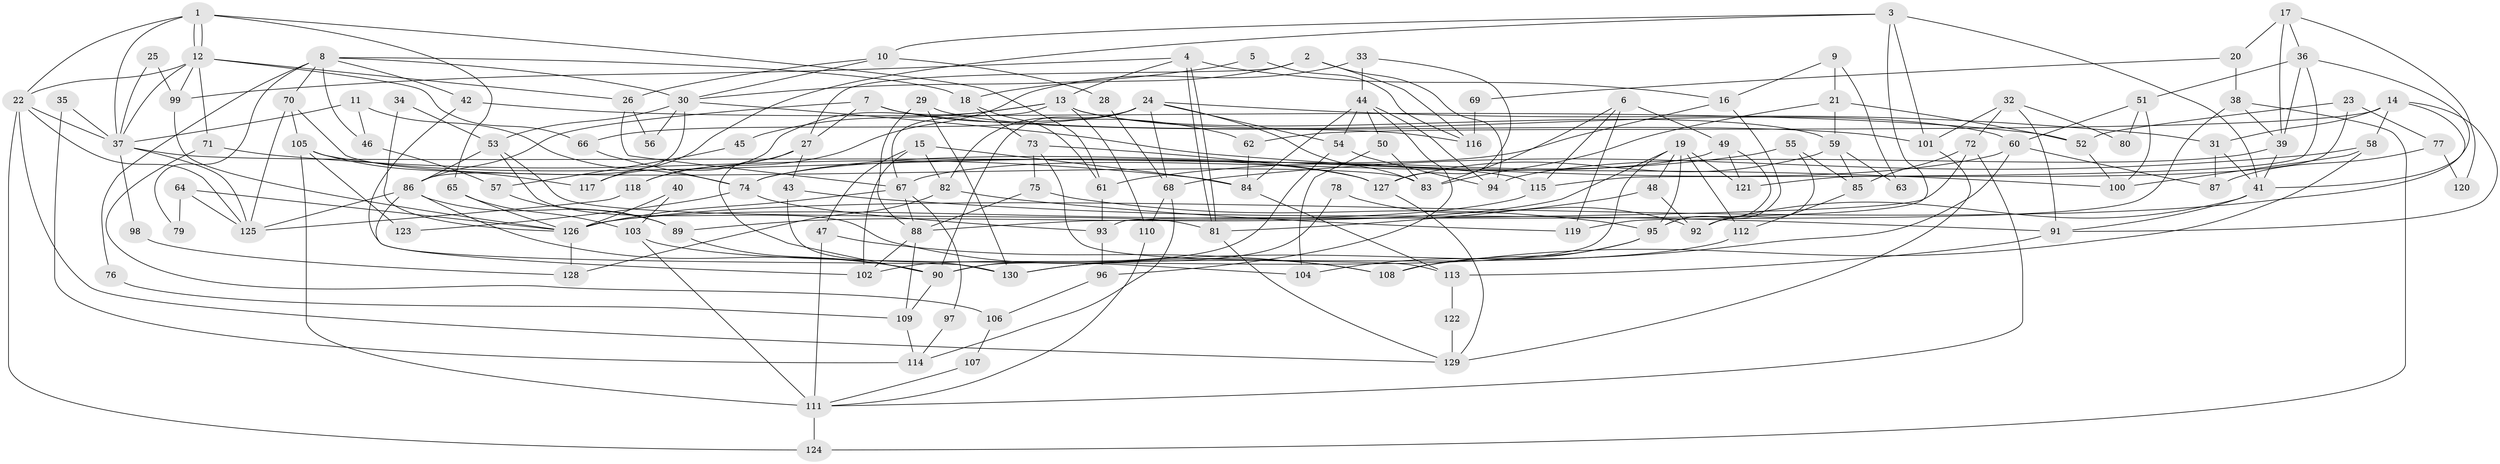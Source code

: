 // Generated by graph-tools (version 1.1) at 2025/02/03/09/25 03:02:03]
// undirected, 130 vertices, 260 edges
graph export_dot {
graph [start="1"]
  node [color=gray90,style=filled];
  1;
  2;
  3;
  4;
  5;
  6;
  7;
  8;
  9;
  10;
  11;
  12;
  13;
  14;
  15;
  16;
  17;
  18;
  19;
  20;
  21;
  22;
  23;
  24;
  25;
  26;
  27;
  28;
  29;
  30;
  31;
  32;
  33;
  34;
  35;
  36;
  37;
  38;
  39;
  40;
  41;
  42;
  43;
  44;
  45;
  46;
  47;
  48;
  49;
  50;
  51;
  52;
  53;
  54;
  55;
  56;
  57;
  58;
  59;
  60;
  61;
  62;
  63;
  64;
  65;
  66;
  67;
  68;
  69;
  70;
  71;
  72;
  73;
  74;
  75;
  76;
  77;
  78;
  79;
  80;
  81;
  82;
  83;
  84;
  85;
  86;
  87;
  88;
  89;
  90;
  91;
  92;
  93;
  94;
  95;
  96;
  97;
  98;
  99;
  100;
  101;
  102;
  103;
  104;
  105;
  106;
  107;
  108;
  109;
  110;
  111;
  112;
  113;
  114;
  115;
  116;
  117;
  118;
  119;
  120;
  121;
  122;
  123;
  124;
  125;
  126;
  127;
  128;
  129;
  130;
  1 -- 12;
  1 -- 12;
  1 -- 22;
  1 -- 37;
  1 -- 61;
  1 -- 65;
  2 -- 27;
  2 -- 94;
  2 -- 18;
  2 -- 116;
  3 -- 10;
  3 -- 41;
  3 -- 93;
  3 -- 101;
  3 -- 117;
  4 -- 81;
  4 -- 81;
  4 -- 99;
  4 -- 13;
  4 -- 16;
  5 -- 116;
  5 -- 30;
  6 -- 119;
  6 -- 115;
  6 -- 49;
  6 -- 83;
  7 -- 101;
  7 -- 86;
  7 -- 27;
  7 -- 62;
  8 -- 30;
  8 -- 70;
  8 -- 18;
  8 -- 42;
  8 -- 46;
  8 -- 76;
  8 -- 79;
  9 -- 16;
  9 -- 21;
  9 -- 63;
  10 -- 26;
  10 -- 30;
  10 -- 28;
  11 -- 37;
  11 -- 74;
  11 -- 46;
  12 -- 37;
  12 -- 22;
  12 -- 26;
  12 -- 66;
  12 -- 71;
  12 -- 99;
  13 -- 117;
  13 -- 45;
  13 -- 59;
  13 -- 60;
  13 -- 67;
  13 -- 110;
  14 -- 62;
  14 -- 126;
  14 -- 31;
  14 -- 58;
  14 -- 91;
  15 -- 102;
  15 -- 84;
  15 -- 47;
  15 -- 82;
  16 -- 74;
  16 -- 95;
  17 -- 39;
  17 -- 36;
  17 -- 20;
  17 -- 120;
  18 -- 61;
  18 -- 73;
  19 -- 95;
  19 -- 89;
  19 -- 48;
  19 -- 90;
  19 -- 112;
  19 -- 121;
  20 -- 38;
  20 -- 69;
  21 -- 83;
  21 -- 59;
  21 -- 52;
  22 -- 129;
  22 -- 37;
  22 -- 124;
  22 -- 125;
  23 -- 121;
  23 -- 52;
  23 -- 77;
  24 -- 66;
  24 -- 90;
  24 -- 31;
  24 -- 54;
  24 -- 68;
  24 -- 82;
  24 -- 83;
  25 -- 37;
  25 -- 99;
  26 -- 67;
  26 -- 56;
  27 -- 90;
  27 -- 43;
  27 -- 118;
  28 -- 68;
  29 -- 88;
  29 -- 130;
  29 -- 116;
  30 -- 100;
  30 -- 53;
  30 -- 56;
  30 -- 86;
  31 -- 41;
  31 -- 87;
  32 -- 72;
  32 -- 101;
  32 -- 80;
  32 -- 91;
  33 -- 127;
  33 -- 118;
  33 -- 44;
  34 -- 53;
  34 -- 126;
  35 -- 114;
  35 -- 37;
  36 -- 39;
  36 -- 41;
  36 -- 51;
  36 -- 115;
  37 -- 98;
  37 -- 115;
  37 -- 125;
  38 -- 39;
  38 -- 124;
  38 -- 119;
  39 -- 94;
  39 -- 41;
  40 -- 126;
  40 -- 103;
  41 -- 91;
  41 -- 92;
  42 -- 130;
  42 -- 52;
  43 -- 91;
  43 -- 130;
  44 -- 54;
  44 -- 50;
  44 -- 84;
  44 -- 94;
  44 -- 96;
  45 -- 57;
  46 -- 57;
  47 -- 111;
  47 -- 108;
  48 -- 81;
  48 -- 92;
  49 -- 95;
  49 -- 67;
  49 -- 121;
  50 -- 83;
  50 -- 104;
  51 -- 60;
  51 -- 80;
  51 -- 100;
  52 -- 100;
  53 -- 86;
  53 -- 108;
  53 -- 81;
  54 -- 102;
  54 -- 94;
  55 -- 92;
  55 -- 61;
  55 -- 85;
  57 -- 89;
  58 -- 100;
  58 -- 68;
  58 -- 108;
  59 -- 127;
  59 -- 63;
  59 -- 85;
  60 -- 130;
  60 -- 74;
  60 -- 87;
  61 -- 93;
  62 -- 84;
  64 -- 126;
  64 -- 125;
  64 -- 79;
  65 -- 126;
  65 -- 103;
  66 -- 74;
  67 -- 88;
  67 -- 97;
  67 -- 126;
  68 -- 110;
  68 -- 114;
  69 -- 116;
  70 -- 125;
  70 -- 83;
  70 -- 105;
  71 -- 84;
  71 -- 106;
  72 -- 85;
  72 -- 111;
  72 -- 88;
  73 -- 75;
  73 -- 113;
  73 -- 127;
  74 -- 93;
  74 -- 123;
  75 -- 95;
  75 -- 88;
  76 -- 109;
  77 -- 87;
  77 -- 120;
  78 -- 90;
  78 -- 92;
  81 -- 129;
  82 -- 119;
  82 -- 128;
  84 -- 113;
  85 -- 112;
  86 -- 125;
  86 -- 89;
  86 -- 90;
  86 -- 102;
  88 -- 102;
  88 -- 109;
  89 -- 90;
  90 -- 109;
  91 -- 113;
  93 -- 96;
  95 -- 108;
  95 -- 104;
  96 -- 106;
  97 -- 114;
  98 -- 128;
  99 -- 126;
  101 -- 129;
  103 -- 104;
  103 -- 111;
  105 -- 111;
  105 -- 117;
  105 -- 123;
  105 -- 127;
  106 -- 107;
  107 -- 111;
  109 -- 114;
  110 -- 111;
  111 -- 124;
  112 -- 130;
  113 -- 122;
  115 -- 126;
  118 -- 125;
  122 -- 129;
  126 -- 128;
  127 -- 129;
}
